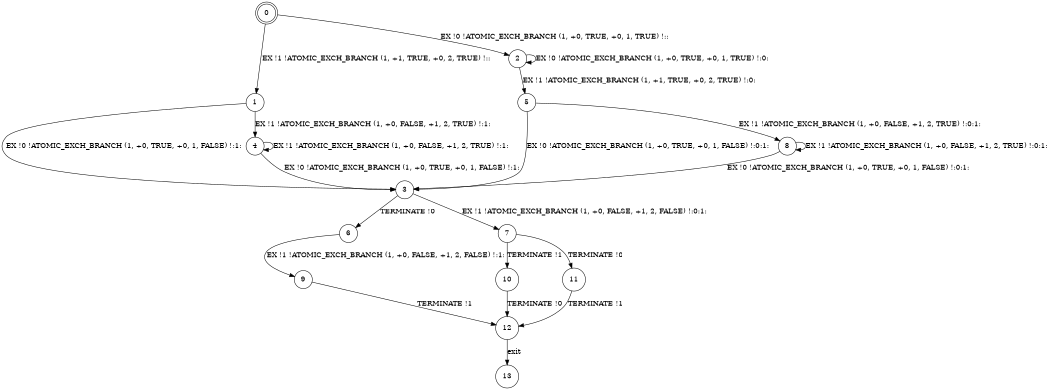 digraph BCG {
size = "7, 10.5";
center = TRUE;
node [shape = circle];
0 [peripheries = 2];
0 -> 1 [label = "EX !1 !ATOMIC_EXCH_BRANCH (1, +1, TRUE, +0, 2, TRUE) !::"];
0 -> 2 [label = "EX !0 !ATOMIC_EXCH_BRANCH (1, +0, TRUE, +0, 1, TRUE) !::"];
1 -> 3 [label = "EX !0 !ATOMIC_EXCH_BRANCH (1, +0, TRUE, +0, 1, FALSE) !:1:"];
1 -> 4 [label = "EX !1 !ATOMIC_EXCH_BRANCH (1, +0, FALSE, +1, 2, TRUE) !:1:"];
2 -> 5 [label = "EX !1 !ATOMIC_EXCH_BRANCH (1, +1, TRUE, +0, 2, TRUE) !:0:"];
2 -> 2 [label = "EX !0 !ATOMIC_EXCH_BRANCH (1, +0, TRUE, +0, 1, TRUE) !:0:"];
3 -> 6 [label = "TERMINATE !0"];
3 -> 7 [label = "EX !1 !ATOMIC_EXCH_BRANCH (1, +0, FALSE, +1, 2, FALSE) !:0:1:"];
4 -> 3 [label = "EX !0 !ATOMIC_EXCH_BRANCH (1, +0, TRUE, +0, 1, FALSE) !:1:"];
4 -> 4 [label = "EX !1 !ATOMIC_EXCH_BRANCH (1, +0, FALSE, +1, 2, TRUE) !:1:"];
5 -> 8 [label = "EX !1 !ATOMIC_EXCH_BRANCH (1, +0, FALSE, +1, 2, TRUE) !:0:1:"];
5 -> 3 [label = "EX !0 !ATOMIC_EXCH_BRANCH (1, +0, TRUE, +0, 1, FALSE) !:0:1:"];
6 -> 9 [label = "EX !1 !ATOMIC_EXCH_BRANCH (1, +0, FALSE, +1, 2, FALSE) !:1:"];
7 -> 10 [label = "TERMINATE !1"];
7 -> 11 [label = "TERMINATE !0"];
8 -> 8 [label = "EX !1 !ATOMIC_EXCH_BRANCH (1, +0, FALSE, +1, 2, TRUE) !:0:1:"];
8 -> 3 [label = "EX !0 !ATOMIC_EXCH_BRANCH (1, +0, TRUE, +0, 1, FALSE) !:0:1:"];
9 -> 12 [label = "TERMINATE !1"];
10 -> 12 [label = "TERMINATE !0"];
11 -> 12 [label = "TERMINATE !1"];
12 -> 13 [label = "exit"];
}
